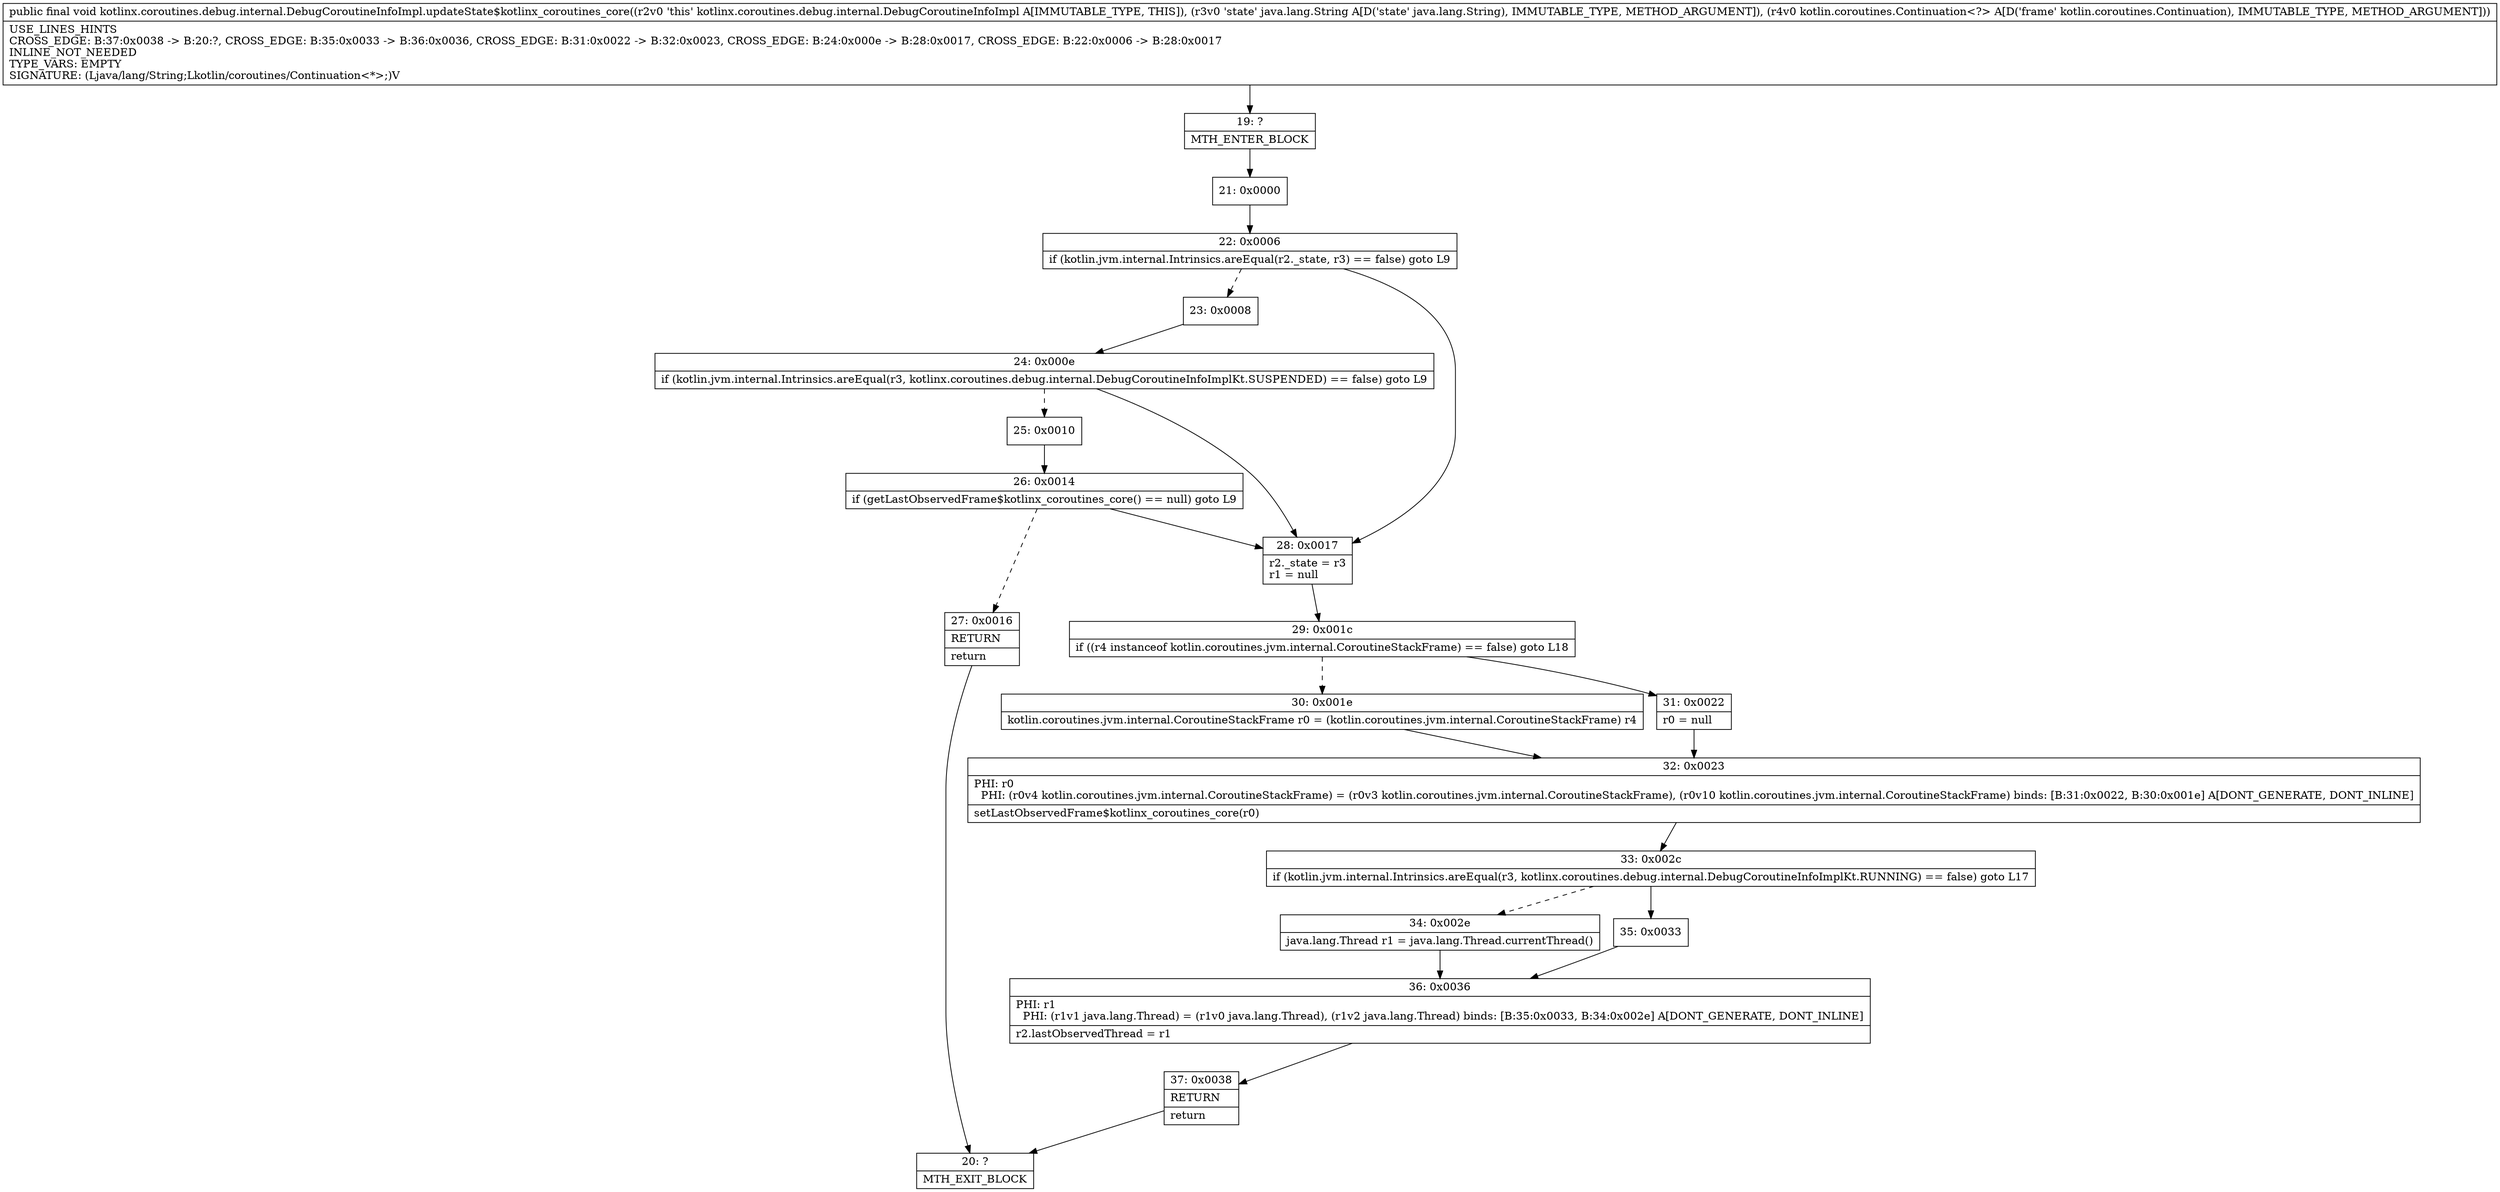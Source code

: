 digraph "CFG forkotlinx.coroutines.debug.internal.DebugCoroutineInfoImpl.updateState$kotlinx_coroutines_core(Ljava\/lang\/String;Lkotlin\/coroutines\/Continuation;)V" {
Node_19 [shape=record,label="{19\:\ ?|MTH_ENTER_BLOCK\l}"];
Node_21 [shape=record,label="{21\:\ 0x0000}"];
Node_22 [shape=record,label="{22\:\ 0x0006|if (kotlin.jvm.internal.Intrinsics.areEqual(r2._state, r3) == false) goto L9\l}"];
Node_23 [shape=record,label="{23\:\ 0x0008}"];
Node_24 [shape=record,label="{24\:\ 0x000e|if (kotlin.jvm.internal.Intrinsics.areEqual(r3, kotlinx.coroutines.debug.internal.DebugCoroutineInfoImplKt.SUSPENDED) == false) goto L9\l}"];
Node_25 [shape=record,label="{25\:\ 0x0010}"];
Node_26 [shape=record,label="{26\:\ 0x0014|if (getLastObservedFrame$kotlinx_coroutines_core() == null) goto L9\l}"];
Node_27 [shape=record,label="{27\:\ 0x0016|RETURN\l|return\l}"];
Node_20 [shape=record,label="{20\:\ ?|MTH_EXIT_BLOCK\l}"];
Node_28 [shape=record,label="{28\:\ 0x0017|r2._state = r3\lr1 = null\l}"];
Node_29 [shape=record,label="{29\:\ 0x001c|if ((r4 instanceof kotlin.coroutines.jvm.internal.CoroutineStackFrame) == false) goto L18\l}"];
Node_30 [shape=record,label="{30\:\ 0x001e|kotlin.coroutines.jvm.internal.CoroutineStackFrame r0 = (kotlin.coroutines.jvm.internal.CoroutineStackFrame) r4\l}"];
Node_32 [shape=record,label="{32\:\ 0x0023|PHI: r0 \l  PHI: (r0v4 kotlin.coroutines.jvm.internal.CoroutineStackFrame) = (r0v3 kotlin.coroutines.jvm.internal.CoroutineStackFrame), (r0v10 kotlin.coroutines.jvm.internal.CoroutineStackFrame) binds: [B:31:0x0022, B:30:0x001e] A[DONT_GENERATE, DONT_INLINE]\l|setLastObservedFrame$kotlinx_coroutines_core(r0)\l}"];
Node_33 [shape=record,label="{33\:\ 0x002c|if (kotlin.jvm.internal.Intrinsics.areEqual(r3, kotlinx.coroutines.debug.internal.DebugCoroutineInfoImplKt.RUNNING) == false) goto L17\l}"];
Node_34 [shape=record,label="{34\:\ 0x002e|java.lang.Thread r1 = java.lang.Thread.currentThread()\l}"];
Node_36 [shape=record,label="{36\:\ 0x0036|PHI: r1 \l  PHI: (r1v1 java.lang.Thread) = (r1v0 java.lang.Thread), (r1v2 java.lang.Thread) binds: [B:35:0x0033, B:34:0x002e] A[DONT_GENERATE, DONT_INLINE]\l|r2.lastObservedThread = r1\l}"];
Node_37 [shape=record,label="{37\:\ 0x0038|RETURN\l|return\l}"];
Node_35 [shape=record,label="{35\:\ 0x0033}"];
Node_31 [shape=record,label="{31\:\ 0x0022|r0 = null\l}"];
MethodNode[shape=record,label="{public final void kotlinx.coroutines.debug.internal.DebugCoroutineInfoImpl.updateState$kotlinx_coroutines_core((r2v0 'this' kotlinx.coroutines.debug.internal.DebugCoroutineInfoImpl A[IMMUTABLE_TYPE, THIS]), (r3v0 'state' java.lang.String A[D('state' java.lang.String), IMMUTABLE_TYPE, METHOD_ARGUMENT]), (r4v0 kotlin.coroutines.Continuation\<?\> A[D('frame' kotlin.coroutines.Continuation), IMMUTABLE_TYPE, METHOD_ARGUMENT]))  | USE_LINES_HINTS\lCROSS_EDGE: B:37:0x0038 \-\> B:20:?, CROSS_EDGE: B:35:0x0033 \-\> B:36:0x0036, CROSS_EDGE: B:31:0x0022 \-\> B:32:0x0023, CROSS_EDGE: B:24:0x000e \-\> B:28:0x0017, CROSS_EDGE: B:22:0x0006 \-\> B:28:0x0017\lINLINE_NOT_NEEDED\lTYPE_VARS: EMPTY\lSIGNATURE: (Ljava\/lang\/String;Lkotlin\/coroutines\/Continuation\<*\>;)V\l}"];
MethodNode -> Node_19;Node_19 -> Node_21;
Node_21 -> Node_22;
Node_22 -> Node_23[style=dashed];
Node_22 -> Node_28;
Node_23 -> Node_24;
Node_24 -> Node_25[style=dashed];
Node_24 -> Node_28;
Node_25 -> Node_26;
Node_26 -> Node_27[style=dashed];
Node_26 -> Node_28;
Node_27 -> Node_20;
Node_28 -> Node_29;
Node_29 -> Node_30[style=dashed];
Node_29 -> Node_31;
Node_30 -> Node_32;
Node_32 -> Node_33;
Node_33 -> Node_34[style=dashed];
Node_33 -> Node_35;
Node_34 -> Node_36;
Node_36 -> Node_37;
Node_37 -> Node_20;
Node_35 -> Node_36;
Node_31 -> Node_32;
}

